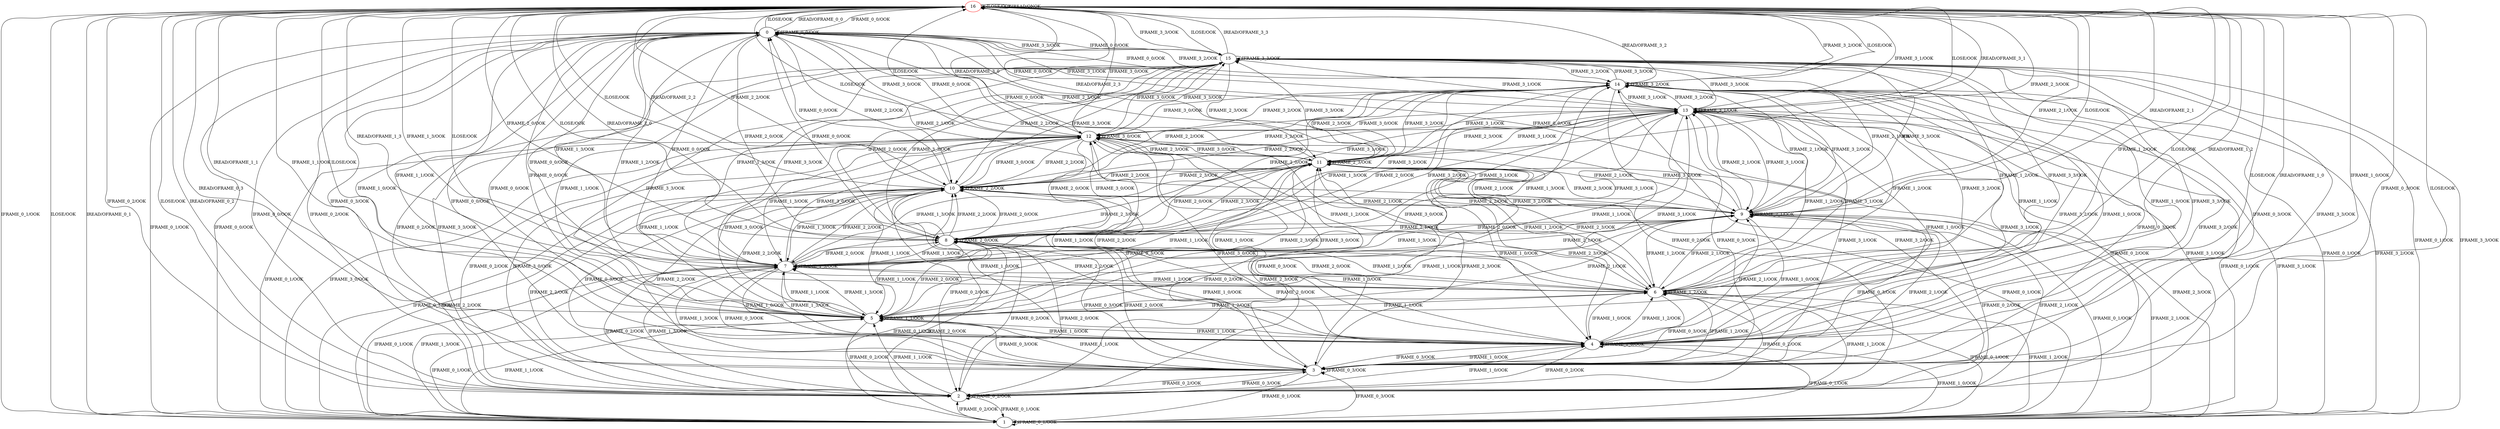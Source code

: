 digraph {
16 [color="red"]
0
1
2
3
4
5
6
7
8
9
10
11
12
13
14
15
16 -> 0 [label="IFRAME_0_0/OOK"]
16 -> 1 [label="IFRAME_0_1/OOK"]
16 -> 2 [label="IFRAME_0_2/OOK"]
16 -> 3 [label="IFRAME_0_3/OOK"]
16 -> 4 [label="IFRAME_1_0/OOK"]
16 -> 5 [label="IFRAME_1_1/OOK"]
16 -> 6 [label="IFRAME_1_2/OOK"]
16 -> 7 [label="IFRAME_1_3/OOK"]
16 -> 8 [label="IFRAME_2_0/OOK"]
16 -> 9 [label="IFRAME_2_1/OOK"]
16 -> 10 [label="IFRAME_2_2/OOK"]
16 -> 11 [label="IFRAME_2_3/OOK"]
16 -> 12 [label="IFRAME_3_0/OOK"]
16 -> 13 [label="IFRAME_3_1/OOK"]
16 -> 14 [label="IFRAME_3_2/OOK"]
16 -> 15 [label="IFRAME_3_3/OOK"]
16 -> 16 [label="ILOSE/OOK"]
16 -> 16 [label="IREAD/ONOK"]
0 -> 0 [label="IFRAME_0_0/OOK"]
0 -> 1 [label="IFRAME_0_1/OOK"]
0 -> 2 [label="IFRAME_0_2/OOK"]
0 -> 3 [label="IFRAME_0_3/OOK"]
0 -> 4 [label="IFRAME_1_0/OOK"]
0 -> 5 [label="IFRAME_1_1/OOK"]
0 -> 6 [label="IFRAME_1_2/OOK"]
0 -> 7 [label="IFRAME_1_3/OOK"]
0 -> 8 [label="IFRAME_2_0/OOK"]
0 -> 9 [label="IFRAME_2_1/OOK"]
0 -> 10 [label="IFRAME_2_2/OOK"]
0 -> 11 [label="IFRAME_2_3/OOK"]
0 -> 12 [label="IFRAME_3_0/OOK"]
0 -> 13 [label="IFRAME_3_1/OOK"]
0 -> 14 [label="IFRAME_3_2/OOK"]
0 -> 15 [label="IFRAME_3_3/OOK"]
0 -> 16 [label="ILOSE/OOK"]
0 -> 16 [label="IREAD/OFRAME_0_0"]
1 -> 0 [label="IFRAME_0_0/OOK"]
1 -> 1 [label="IFRAME_0_1/OOK"]
1 -> 2 [label="IFRAME_0_2/OOK"]
1 -> 3 [label="IFRAME_0_3/OOK"]
1 -> 4 [label="IFRAME_1_0/OOK"]
1 -> 5 [label="IFRAME_1_1/OOK"]
1 -> 6 [label="IFRAME_1_2/OOK"]
1 -> 7 [label="IFRAME_1_3/OOK"]
1 -> 8 [label="IFRAME_2_0/OOK"]
1 -> 9 [label="IFRAME_2_1/OOK"]
1 -> 10 [label="IFRAME_2_2/OOK"]
1 -> 11 [label="IFRAME_2_3/OOK"]
1 -> 12 [label="IFRAME_3_0/OOK"]
1 -> 13 [label="IFRAME_3_1/OOK"]
1 -> 14 [label="IFRAME_3_2/OOK"]
1 -> 15 [label="IFRAME_3_3/OOK"]
1 -> 16 [label="ILOSE/OOK"]
1 -> 16 [label="IREAD/OFRAME_0_1"]
2 -> 0 [label="IFRAME_0_0/OOK"]
2 -> 1 [label="IFRAME_0_1/OOK"]
2 -> 2 [label="IFRAME_0_2/OOK"]
2 -> 3 [label="IFRAME_0_3/OOK"]
2 -> 4 [label="IFRAME_1_0/OOK"]
2 -> 5 [label="IFRAME_1_1/OOK"]
2 -> 6 [label="IFRAME_1_2/OOK"]
2 -> 7 [label="IFRAME_1_3/OOK"]
2 -> 8 [label="IFRAME_2_0/OOK"]
2 -> 9 [label="IFRAME_2_1/OOK"]
2 -> 10 [label="IFRAME_2_2/OOK"]
2 -> 11 [label="IFRAME_2_3/OOK"]
2 -> 12 [label="IFRAME_3_0/OOK"]
2 -> 13 [label="IFRAME_3_1/OOK"]
2 -> 14 [label="IFRAME_3_2/OOK"]
2 -> 15 [label="IFRAME_3_3/OOK"]
2 -> 16 [label="ILOSE/OOK"]
2 -> 16 [label="IREAD/OFRAME_0_2"]
3 -> 0 [label="IFRAME_0_0/OOK"]
3 -> 1 [label="IFRAME_0_1/OOK"]
3 -> 2 [label="IFRAME_0_2/OOK"]
3 -> 3 [label="IFRAME_0_3/OOK"]
3 -> 4 [label="IFRAME_1_0/OOK"]
3 -> 5 [label="IFRAME_1_1/OOK"]
3 -> 6 [label="IFRAME_1_2/OOK"]
3 -> 7 [label="IFRAME_1_3/OOK"]
3 -> 8 [label="IFRAME_2_0/OOK"]
3 -> 9 [label="IFRAME_2_1/OOK"]
3 -> 10 [label="IFRAME_2_2/OOK"]
3 -> 11 [label="IFRAME_2_3/OOK"]
3 -> 12 [label="IFRAME_3_0/OOK"]
3 -> 13 [label="IFRAME_3_1/OOK"]
3 -> 14 [label="IFRAME_3_2/OOK"]
3 -> 15 [label="IFRAME_3_3/OOK"]
3 -> 16 [label="ILOSE/OOK"]
3 -> 16 [label="IREAD/OFRAME_0_3"]
4 -> 0 [label="IFRAME_0_0/OOK"]
4 -> 1 [label="IFRAME_0_1/OOK"]
4 -> 2 [label="IFRAME_0_2/OOK"]
4 -> 3 [label="IFRAME_0_3/OOK"]
4 -> 4 [label="IFRAME_1_0/OOK"]
4 -> 5 [label="IFRAME_1_1/OOK"]
4 -> 6 [label="IFRAME_1_2/OOK"]
4 -> 7 [label="IFRAME_1_3/OOK"]
4 -> 8 [label="IFRAME_2_0/OOK"]
4 -> 9 [label="IFRAME_2_1/OOK"]
4 -> 10 [label="IFRAME_2_2/OOK"]
4 -> 11 [label="IFRAME_2_3/OOK"]
4 -> 12 [label="IFRAME_3_0/OOK"]
4 -> 13 [label="IFRAME_3_1/OOK"]
4 -> 14 [label="IFRAME_3_2/OOK"]
4 -> 15 [label="IFRAME_3_3/OOK"]
4 -> 16 [label="ILOSE/OOK"]
4 -> 16 [label="IREAD/OFRAME_1_0"]
5 -> 0 [label="IFRAME_0_0/OOK"]
5 -> 1 [label="IFRAME_0_1/OOK"]
5 -> 2 [label="IFRAME_0_2/OOK"]
5 -> 3 [label="IFRAME_0_3/OOK"]
5 -> 4 [label="IFRAME_1_0/OOK"]
5 -> 5 [label="IFRAME_1_1/OOK"]
5 -> 6 [label="IFRAME_1_2/OOK"]
5 -> 7 [label="IFRAME_1_3/OOK"]
5 -> 8 [label="IFRAME_2_0/OOK"]
5 -> 9 [label="IFRAME_2_1/OOK"]
5 -> 10 [label="IFRAME_2_2/OOK"]
5 -> 11 [label="IFRAME_2_3/OOK"]
5 -> 12 [label="IFRAME_3_0/OOK"]
5 -> 13 [label="IFRAME_3_1/OOK"]
5 -> 14 [label="IFRAME_3_2/OOK"]
5 -> 15 [label="IFRAME_3_3/OOK"]
5 -> 16 [label="ILOSE/OOK"]
5 -> 16 [label="IREAD/OFRAME_1_1"]
6 -> 0 [label="IFRAME_0_0/OOK"]
6 -> 1 [label="IFRAME_0_1/OOK"]
6 -> 2 [label="IFRAME_0_2/OOK"]
6 -> 3 [label="IFRAME_0_3/OOK"]
6 -> 4 [label="IFRAME_1_0/OOK"]
6 -> 5 [label="IFRAME_1_1/OOK"]
6 -> 6 [label="IFRAME_1_2/OOK"]
6 -> 7 [label="IFRAME_1_3/OOK"]
6 -> 8 [label="IFRAME_2_0/OOK"]
6 -> 9 [label="IFRAME_2_1/OOK"]
6 -> 10 [label="IFRAME_2_2/OOK"]
6 -> 11 [label="IFRAME_2_3/OOK"]
6 -> 12 [label="IFRAME_3_0/OOK"]
6 -> 13 [label="IFRAME_3_1/OOK"]
6 -> 14 [label="IFRAME_3_2/OOK"]
6 -> 15 [label="IFRAME_3_3/OOK"]
6 -> 16 [label="ILOSE/OOK"]
6 -> 16 [label="IREAD/OFRAME_1_2"]
7 -> 0 [label="IFRAME_0_0/OOK"]
7 -> 1 [label="IFRAME_0_1/OOK"]
7 -> 2 [label="IFRAME_0_2/OOK"]
7 -> 3 [label="IFRAME_0_3/OOK"]
7 -> 4 [label="IFRAME_1_0/OOK"]
7 -> 5 [label="IFRAME_1_1/OOK"]
7 -> 6 [label="IFRAME_1_2/OOK"]
7 -> 7 [label="IFRAME_1_3/OOK"]
7 -> 8 [label="IFRAME_2_0/OOK"]
7 -> 9 [label="IFRAME_2_1/OOK"]
7 -> 10 [label="IFRAME_2_2/OOK"]
7 -> 11 [label="IFRAME_2_3/OOK"]
7 -> 12 [label="IFRAME_3_0/OOK"]
7 -> 13 [label="IFRAME_3_1/OOK"]
7 -> 14 [label="IFRAME_3_2/OOK"]
7 -> 15 [label="IFRAME_3_3/OOK"]
7 -> 16 [label="ILOSE/OOK"]
7 -> 16 [label="IREAD/OFRAME_1_3"]
8 -> 0 [label="IFRAME_0_0/OOK"]
8 -> 1 [label="IFRAME_0_1/OOK"]
8 -> 2 [label="IFRAME_0_2/OOK"]
8 -> 3 [label="IFRAME_0_3/OOK"]
8 -> 4 [label="IFRAME_1_0/OOK"]
8 -> 5 [label="IFRAME_1_1/OOK"]
8 -> 6 [label="IFRAME_1_2/OOK"]
8 -> 7 [label="IFRAME_1_3/OOK"]
8 -> 8 [label="IFRAME_2_0/OOK"]
8 -> 9 [label="IFRAME_2_1/OOK"]
8 -> 10 [label="IFRAME_2_2/OOK"]
8 -> 11 [label="IFRAME_2_3/OOK"]
8 -> 12 [label="IFRAME_3_0/OOK"]
8 -> 13 [label="IFRAME_3_1/OOK"]
8 -> 14 [label="IFRAME_3_2/OOK"]
8 -> 15 [label="IFRAME_3_3/OOK"]
8 -> 16 [label="ILOSE/OOK"]
8 -> 16 [label="IREAD/OFRAME_2_0"]
9 -> 0 [label="IFRAME_0_0/OOK"]
9 -> 1 [label="IFRAME_0_1/OOK"]
9 -> 2 [label="IFRAME_0_2/OOK"]
9 -> 3 [label="IFRAME_0_3/OOK"]
9 -> 4 [label="IFRAME_1_0/OOK"]
9 -> 5 [label="IFRAME_1_1/OOK"]
9 -> 6 [label="IFRAME_1_2/OOK"]
9 -> 7 [label="IFRAME_1_3/OOK"]
9 -> 8 [label="IFRAME_2_0/OOK"]
9 -> 9 [label="IFRAME_2_1/OOK"]
9 -> 10 [label="IFRAME_2_2/OOK"]
9 -> 11 [label="IFRAME_2_3/OOK"]
9 -> 12 [label="IFRAME_3_0/OOK"]
9 -> 13 [label="IFRAME_3_1/OOK"]
9 -> 14 [label="IFRAME_3_2/OOK"]
9 -> 15 [label="IFRAME_3_3/OOK"]
9 -> 16 [label="ILOSE/OOK"]
9 -> 16 [label="IREAD/OFRAME_2_1"]
10 -> 0 [label="IFRAME_0_0/OOK"]
10 -> 1 [label="IFRAME_0_1/OOK"]
10 -> 2 [label="IFRAME_0_2/OOK"]
10 -> 3 [label="IFRAME_0_3/OOK"]
10 -> 4 [label="IFRAME_1_0/OOK"]
10 -> 5 [label="IFRAME_1_1/OOK"]
10 -> 6 [label="IFRAME_1_2/OOK"]
10 -> 7 [label="IFRAME_1_3/OOK"]
10 -> 8 [label="IFRAME_2_0/OOK"]
10 -> 9 [label="IFRAME_2_1/OOK"]
10 -> 10 [label="IFRAME_2_2/OOK"]
10 -> 11 [label="IFRAME_2_3/OOK"]
10 -> 12 [label="IFRAME_3_0/OOK"]
10 -> 13 [label="IFRAME_3_1/OOK"]
10 -> 14 [label="IFRAME_3_2/OOK"]
10 -> 15 [label="IFRAME_3_3/OOK"]
10 -> 16 [label="ILOSE/OOK"]
10 -> 16 [label="IREAD/OFRAME_2_2"]
11 -> 0 [label="IFRAME_0_0/OOK"]
11 -> 1 [label="IFRAME_0_1/OOK"]
11 -> 2 [label="IFRAME_0_2/OOK"]
11 -> 3 [label="IFRAME_0_3/OOK"]
11 -> 4 [label="IFRAME_1_0/OOK"]
11 -> 5 [label="IFRAME_1_1/OOK"]
11 -> 6 [label="IFRAME_1_2/OOK"]
11 -> 7 [label="IFRAME_1_3/OOK"]
11 -> 8 [label="IFRAME_2_0/OOK"]
11 -> 9 [label="IFRAME_2_1/OOK"]
11 -> 10 [label="IFRAME_2_2/OOK"]
11 -> 11 [label="IFRAME_2_3/OOK"]
11 -> 12 [label="IFRAME_3_0/OOK"]
11 -> 13 [label="IFRAME_3_1/OOK"]
11 -> 14 [label="IFRAME_3_2/OOK"]
11 -> 15 [label="IFRAME_3_3/OOK"]
11 -> 16 [label="ILOSE/OOK"]
11 -> 16 [label="IREAD/OFRAME_2_3"]
12 -> 0 [label="IFRAME_0_0/OOK"]
12 -> 1 [label="IFRAME_0_1/OOK"]
12 -> 2 [label="IFRAME_0_2/OOK"]
12 -> 3 [label="IFRAME_0_3/OOK"]
12 -> 4 [label="IFRAME_1_0/OOK"]
12 -> 5 [label="IFRAME_1_1/OOK"]
12 -> 6 [label="IFRAME_1_2/OOK"]
12 -> 7 [label="IFRAME_1_3/OOK"]
12 -> 8 [label="IFRAME_2_0/OOK"]
12 -> 9 [label="IFRAME_2_1/OOK"]
12 -> 10 [label="IFRAME_2_2/OOK"]
12 -> 11 [label="IFRAME_2_3/OOK"]
12 -> 12 [label="IFRAME_3_0/OOK"]
12 -> 13 [label="IFRAME_3_1/OOK"]
12 -> 14 [label="IFRAME_3_2/OOK"]
12 -> 15 [label="IFRAME_3_3/OOK"]
12 -> 16 [label="ILOSE/OOK"]
12 -> 16 [label="IREAD/OFRAME_3_0"]
13 -> 0 [label="IFRAME_0_0/OOK"]
13 -> 1 [label="IFRAME_0_1/OOK"]
13 -> 2 [label="IFRAME_0_2/OOK"]
13 -> 3 [label="IFRAME_0_3/OOK"]
13 -> 4 [label="IFRAME_1_0/OOK"]
13 -> 5 [label="IFRAME_1_1/OOK"]
13 -> 6 [label="IFRAME_1_2/OOK"]
13 -> 7 [label="IFRAME_1_3/OOK"]
13 -> 8 [label="IFRAME_2_0/OOK"]
13 -> 9 [label="IFRAME_2_1/OOK"]
13 -> 10 [label="IFRAME_2_2/OOK"]
13 -> 11 [label="IFRAME_2_3/OOK"]
13 -> 12 [label="IFRAME_3_0/OOK"]
13 -> 13 [label="IFRAME_3_1/OOK"]
13 -> 14 [label="IFRAME_3_2/OOK"]
13 -> 15 [label="IFRAME_3_3/OOK"]
13 -> 16 [label="ILOSE/OOK"]
13 -> 16 [label="IREAD/OFRAME_3_1"]
14 -> 0 [label="IFRAME_0_0/OOK"]
14 -> 1 [label="IFRAME_0_1/OOK"]
14 -> 2 [label="IFRAME_0_2/OOK"]
14 -> 3 [label="IFRAME_0_3/OOK"]
14 -> 4 [label="IFRAME_1_0/OOK"]
14 -> 5 [label="IFRAME_1_1/OOK"]
14 -> 6 [label="IFRAME_1_2/OOK"]
14 -> 7 [label="IFRAME_1_3/OOK"]
14 -> 8 [label="IFRAME_2_0/OOK"]
14 -> 9 [label="IFRAME_2_1/OOK"]
14 -> 10 [label="IFRAME_2_2/OOK"]
14 -> 11 [label="IFRAME_2_3/OOK"]
14 -> 12 [label="IFRAME_3_0/OOK"]
14 -> 13 [label="IFRAME_3_1/OOK"]
14 -> 14 [label="IFRAME_3_2/OOK"]
14 -> 15 [label="IFRAME_3_3/OOK"]
14 -> 16 [label="ILOSE/OOK"]
14 -> 16 [label="IREAD/OFRAME_3_2"]
15 -> 0 [label="IFRAME_0_0/OOK"]
15 -> 1 [label="IFRAME_0_1/OOK"]
15 -> 2 [label="IFRAME_0_2/OOK"]
15 -> 3 [label="IFRAME_0_3/OOK"]
15 -> 4 [label="IFRAME_1_0/OOK"]
15 -> 5 [label="IFRAME_1_1/OOK"]
15 -> 6 [label="IFRAME_1_2/OOK"]
15 -> 7 [label="IFRAME_1_3/OOK"]
15 -> 8 [label="IFRAME_2_0/OOK"]
15 -> 9 [label="IFRAME_2_1/OOK"]
15 -> 10 [label="IFRAME_2_2/OOK"]
15 -> 11 [label="IFRAME_2_3/OOK"]
15 -> 12 [label="IFRAME_3_0/OOK"]
15 -> 13 [label="IFRAME_3_1/OOK"]
15 -> 14 [label="IFRAME_3_2/OOK"]
15 -> 15 [label="IFRAME_3_3/OOK"]
15 -> 16 [label="ILOSE/OOK"]
15 -> 16 [label="IREAD/OFRAME_3_3"]
}
